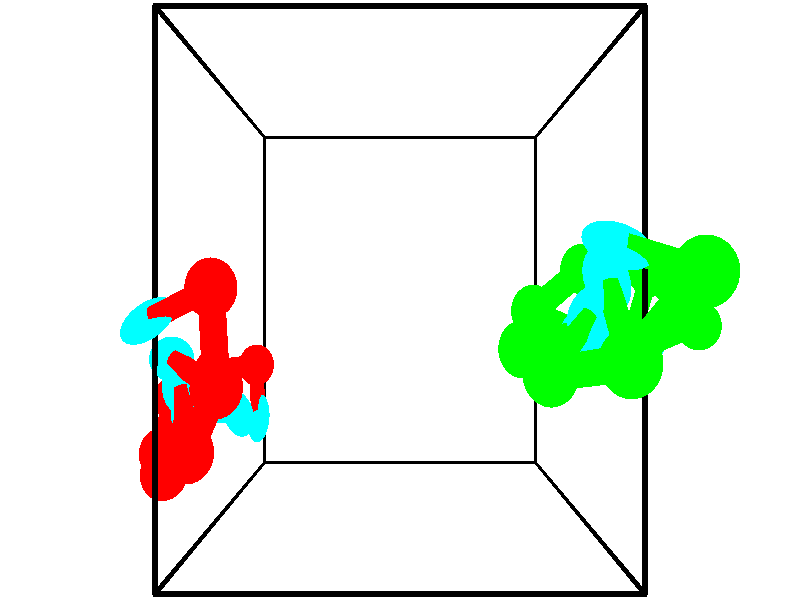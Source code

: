 // switches for output
#declare DRAW_BASES = 1; // possible values are 0, 1; only relevant for DNA ribbons
#declare DRAW_BASES_TYPE = 3; // possible values are 1, 2, 3; only relevant for DNA ribbons
#declare DRAW_FOG = 0; // set to 1 to enable fog

#include "colors.inc"

#include "transforms.inc"
background { rgb <1, 1, 1>}

#default {
   normal{
       ripples 0.25
       frequency 0.20
       turbulence 0.2
       lambda 5
   }
	finish {
		phong 0.1
		phong_size 40.
	}
}

// original window dimensions: 1024x640


// camera settings

camera {
	sky <-0, 1, 0>
	up <-0, 1, 0>
	right 1.6 * <1, 0, 0>
	location <2.5, 2.5, 11.1562>
	look_at <2.5, 2.5, 2.5>
	direction <0, 0, -8.6562>
	angle 67.0682
}


# declare cpy_camera_pos = <2.5, 2.5, 11.1562>;
# if (DRAW_FOG = 1)
fog {
	fog_type 2
	up vnormalize(cpy_camera_pos)
	color rgbt<1,1,1,0.3>
	distance 1e-5
	fog_alt 3e-3
	fog_offset 4
}
# end


// LIGHTS

# declare lum = 6;
global_settings {
	ambient_light rgb lum * <0.05, 0.05, 0.05>
	max_trace_level 15
}# declare cpy_direct_light_amount = 0.25;
light_source
{	1000 * <-1, -1, 1>,
	rgb lum * cpy_direct_light_amount
	parallel
}

light_source
{	1000 * <1, 1, -1>,
	rgb lum * cpy_direct_light_amount
	parallel
}

// strand 0

// nucleotide -1

// particle -1
sphere {
	<0.395334, 1.704310, 2.302613> 0.250000
	pigment { color rgbt <1,0,0,0> }
	no_shadow
}
cylinder {
	<0.460075, 1.371006, 2.514076>,  <0.498920, 1.171023, 2.640954>, 0.100000
	pigment { color rgbt <1,0,0,0> }
	no_shadow
}
cylinder {
	<0.460075, 1.371006, 2.514076>,  <0.395334, 1.704310, 2.302613>, 0.100000
	pigment { color rgbt <1,0,0,0> }
	no_shadow
}

// particle -1
sphere {
	<0.460075, 1.371006, 2.514076> 0.100000
	pigment { color rgbt <1,0,0,0> }
	no_shadow
}
sphere {
	0, 1
	scale<0.080000,0.200000,0.300000>
	matrix <-0.553015, 0.367107, 0.747935,
		-0.817299, -0.413412, -0.401388,
		0.161853, -0.833261, 0.528659,
		0.508631, 1.121028, 2.672674>
	pigment { color rgbt <0,1,1,0> }
	no_shadow
}
cylinder {
	<-0.088061, 1.680195, 2.793611>,  <0.395334, 1.704310, 2.302613>, 0.130000
	pigment { color rgbt <1,0,0,0> }
	no_shadow
}

// nucleotide -1

// particle -1
sphere {
	<-0.088061, 1.680195, 2.793611> 0.250000
	pigment { color rgbt <1,0,0,0> }
	no_shadow
}
cylinder {
	<0.160641, 1.429813, 2.981911>,  <0.309862, 1.279585, 3.094890>, 0.100000
	pigment { color rgbt <1,0,0,0> }
	no_shadow
}
cylinder {
	<0.160641, 1.429813, 2.981911>,  <-0.088061, 1.680195, 2.793611>, 0.100000
	pigment { color rgbt <1,0,0,0> }
	no_shadow
}

// particle -1
sphere {
	<0.160641, 1.429813, 2.981911> 0.100000
	pigment { color rgbt <1,0,0,0> }
	no_shadow
}
sphere {
	0, 1
	scale<0.080000,0.200000,0.300000>
	matrix <-0.375353, 0.289384, 0.880549,
		-0.687410, -0.724182, -0.055028,
		0.621753, -0.625954, 0.470749,
		0.347167, 1.242027, 3.123135>
	pigment { color rgbt <0,1,1,0> }
	no_shadow
}
cylinder {
	<-0.449364, 1.427611, 3.267546>,  <-0.088061, 1.680195, 2.793611>, 0.130000
	pigment { color rgbt <1,0,0,0> }
	no_shadow
}

// nucleotide -1

// particle -1
sphere {
	<-0.449364, 1.427611, 3.267546> 0.250000
	pigment { color rgbt <1,0,0,0> }
	no_shadow
}
cylinder {
	<-0.064911, 1.409698, 3.376518>,  <0.165761, 1.398951, 3.441902>, 0.100000
	pigment { color rgbt <1,0,0,0> }
	no_shadow
}
cylinder {
	<-0.064911, 1.409698, 3.376518>,  <-0.449364, 1.427611, 3.267546>, 0.100000
	pigment { color rgbt <1,0,0,0> }
	no_shadow
}

// particle -1
sphere {
	<-0.064911, 1.409698, 3.376518> 0.100000
	pigment { color rgbt <1,0,0,0> }
	no_shadow
}
sphere {
	0, 1
	scale<0.080000,0.200000,0.300000>
	matrix <-0.261434, 0.169572, 0.950209,
		-0.088750, -0.984500, 0.151273,
		0.961132, -0.044783, 0.272431,
		0.223429, 1.396264, 3.458248>
	pigment { color rgbt <0,1,1,0> }
	no_shadow
}
cylinder {
	<-0.406792, 0.955285, 3.810310>,  <-0.449364, 1.427611, 3.267546>, 0.130000
	pigment { color rgbt <1,0,0,0> }
	no_shadow
}

// nucleotide -1

// particle -1
sphere {
	<-0.406792, 0.955285, 3.810310> 0.250000
	pigment { color rgbt <1,0,0,0> }
	no_shadow
}
cylinder {
	<-0.113140, 1.226860, 3.814224>,  <0.063051, 1.389805, 3.816573>, 0.100000
	pigment { color rgbt <1,0,0,0> }
	no_shadow
}
cylinder {
	<-0.113140, 1.226860, 3.814224>,  <-0.406792, 0.955285, 3.810310>, 0.100000
	pigment { color rgbt <1,0,0,0> }
	no_shadow
}

// particle -1
sphere {
	<-0.113140, 1.226860, 3.814224> 0.100000
	pigment { color rgbt <1,0,0,0> }
	no_shadow
}
sphere {
	0, 1
	scale<0.080000,0.200000,0.300000>
	matrix <-0.175524, 0.175831, 0.968646,
		0.655930, -0.712830, 0.248252,
		0.734130, 0.678939, 0.009786,
		0.107099, 1.430542, 3.817160>
	pigment { color rgbt <0,1,1,0> }
	no_shadow
}
cylinder {
	<-0.105400, 0.905106, 4.478766>,  <-0.406792, 0.955285, 3.810310>, 0.130000
	pigment { color rgbt <1,0,0,0> }
	no_shadow
}

// nucleotide -1

// particle -1
sphere {
	<-0.105400, 0.905106, 4.478766> 0.250000
	pigment { color rgbt <1,0,0,0> }
	no_shadow
}
cylinder {
	<0.002048, 1.258339, 4.324879>,  <0.066517, 1.470279, 4.232546>, 0.100000
	pigment { color rgbt <1,0,0,0> }
	no_shadow
}
cylinder {
	<0.002048, 1.258339, 4.324879>,  <-0.105400, 0.905106, 4.478766>, 0.100000
	pigment { color rgbt <1,0,0,0> }
	no_shadow
}

// particle -1
sphere {
	<0.002048, 1.258339, 4.324879> 0.100000
	pigment { color rgbt <1,0,0,0> }
	no_shadow
}
sphere {
	0, 1
	scale<0.080000,0.200000,0.300000>
	matrix <-0.034893, 0.408057, 0.912289,
		0.962614, -0.231636, 0.140426,
		0.268621, 0.883082, -0.384719,
		0.082635, 1.523264, 4.209463>
	pigment { color rgbt <0,1,1,0> }
	no_shadow
}
cylinder {
	<0.336731, 1.186185, 4.980407>,  <-0.105400, 0.905106, 4.478766>, 0.130000
	pigment { color rgbt <1,0,0,0> }
	no_shadow
}

// nucleotide -1

// particle -1
sphere {
	<0.336731, 1.186185, 4.980407> 0.250000
	pigment { color rgbt <1,0,0,0> }
	no_shadow
}
cylinder {
	<0.214981, 1.499458, 4.763527>,  <0.141931, 1.687422, 4.633399>, 0.100000
	pigment { color rgbt <1,0,0,0> }
	no_shadow
}
cylinder {
	<0.214981, 1.499458, 4.763527>,  <0.336731, 1.186185, 4.980407>, 0.100000
	pigment { color rgbt <1,0,0,0> }
	no_shadow
}

// particle -1
sphere {
	<0.214981, 1.499458, 4.763527> 0.100000
	pigment { color rgbt <1,0,0,0> }
	no_shadow
}
sphere {
	0, 1
	scale<0.080000,0.200000,0.300000>
	matrix <0.058068, 0.583405, 0.810103,
		0.950781, 0.215090, -0.223052,
		-0.304375, 0.783182, -0.542201,
		0.123669, 1.734413, 4.600867>
	pigment { color rgbt <0,1,1,0> }
	no_shadow
}
cylinder {
	<0.708376, 1.781850, 5.261689>,  <0.336731, 1.186185, 4.980407>, 0.130000
	pigment { color rgbt <1,0,0,0> }
	no_shadow
}

// nucleotide -1

// particle -1
sphere {
	<0.708376, 1.781850, 5.261689> 0.250000
	pigment { color rgbt <1,0,0,0> }
	no_shadow
}
cylinder {
	<0.382198, 1.903069, 5.064423>,  <0.186491, 1.975800, 4.946063>, 0.100000
	pigment { color rgbt <1,0,0,0> }
	no_shadow
}
cylinder {
	<0.382198, 1.903069, 5.064423>,  <0.708376, 1.781850, 5.261689>, 0.100000
	pigment { color rgbt <1,0,0,0> }
	no_shadow
}

// particle -1
sphere {
	<0.382198, 1.903069, 5.064423> 0.100000
	pigment { color rgbt <1,0,0,0> }
	no_shadow
}
sphere {
	0, 1
	scale<0.080000,0.200000,0.300000>
	matrix <-0.262946, 0.565078, 0.782015,
		0.515663, 0.767366, -0.381105,
		-0.815445, 0.303046, -0.493165,
		0.137565, 1.993982, 4.916473>
	pigment { color rgbt <0,1,1,0> }
	no_shadow
}
cylinder {
	<0.633688, 2.599630, 5.192373>,  <0.708376, 1.781850, 5.261689>, 0.130000
	pigment { color rgbt <1,0,0,0> }
	no_shadow
}

// nucleotide -1

// particle -1
sphere {
	<0.633688, 2.599630, 5.192373> 0.250000
	pigment { color rgbt <1,0,0,0> }
	no_shadow
}
cylinder {
	<0.265408, 2.444912, 5.171597>,  <0.044439, 2.352081, 5.159131>, 0.100000
	pigment { color rgbt <1,0,0,0> }
	no_shadow
}
cylinder {
	<0.265408, 2.444912, 5.171597>,  <0.633688, 2.599630, 5.192373>, 0.100000
	pigment { color rgbt <1,0,0,0> }
	no_shadow
}

// particle -1
sphere {
	<0.265408, 2.444912, 5.171597> 0.100000
	pigment { color rgbt <1,0,0,0> }
	no_shadow
}
sphere {
	0, 1
	scale<0.080000,0.200000,0.300000>
	matrix <-0.265679, 0.523712, 0.809407,
		-0.285872, 0.759023, -0.584946,
		-0.920702, -0.386795, -0.051942,
		-0.010803, 2.328873, 5.156014>
	pigment { color rgbt <0,1,1,0> }
	no_shadow
}
// strand 1

// nucleotide -1

// particle -1
sphere {
	<4.972983, 2.691471, 6.259997> 0.250000
	pigment { color rgbt <0,1,0,0> }
	no_shadow
}
cylinder {
	<4.594109, 2.799980, 6.191589>,  <4.366784, 2.865086, 6.150545>, 0.100000
	pigment { color rgbt <0,1,0,0> }
	no_shadow
}
cylinder {
	<4.594109, 2.799980, 6.191589>,  <4.972983, 2.691471, 6.259997>, 0.100000
	pigment { color rgbt <0,1,0,0> }
	no_shadow
}

// particle -1
sphere {
	<4.594109, 2.799980, 6.191589> 0.100000
	pigment { color rgbt <0,1,0,0> }
	no_shadow
}
sphere {
	0, 1
	scale<0.080000,0.200000,0.300000>
	matrix <-0.021018, -0.584668, -0.811000,
		-0.319992, -0.764574, 0.559492,
		-0.947187, 0.271273, -0.171019,
		4.309952, 2.881362, 6.140284>
	pigment { color rgbt <0,1,1,0> }
	no_shadow
}
cylinder {
	<4.401581, 2.069391, 6.173286>,  <4.972983, 2.691471, 6.259997>, 0.130000
	pigment { color rgbt <0,1,0,0> }
	no_shadow
}

// nucleotide -1

// particle -1
sphere {
	<4.401581, 2.069391, 6.173286> 0.250000
	pigment { color rgbt <0,1,0,0> }
	no_shadow
}
cylinder {
	<4.362322, 2.405647, 5.960236>,  <4.338766, 2.607401, 5.832406>, 0.100000
	pigment { color rgbt <0,1,0,0> }
	no_shadow
}
cylinder {
	<4.362322, 2.405647, 5.960236>,  <4.401581, 2.069391, 6.173286>, 0.100000
	pigment { color rgbt <0,1,0,0> }
	no_shadow
}

// particle -1
sphere {
	<4.362322, 2.405647, 5.960236> 0.100000
	pigment { color rgbt <0,1,0,0> }
	no_shadow
}
sphere {
	0, 1
	scale<0.080000,0.200000,0.300000>
	matrix <0.085010, -0.526171, -0.846119,
		-0.991534, -0.128324, -0.019820,
		-0.098149, 0.840640, -0.532626,
		4.332877, 2.657840, 5.800448>
	pigment { color rgbt <0,1,1,0> }
	no_shadow
}
cylinder {
	<3.859608, 1.942804, 5.700982>,  <4.401581, 2.069391, 6.173286>, 0.130000
	pigment { color rgbt <0,1,0,0> }
	no_shadow
}

// nucleotide -1

// particle -1
sphere {
	<3.859608, 1.942804, 5.700982> 0.250000
	pigment { color rgbt <0,1,0,0> }
	no_shadow
}
cylinder {
	<4.122362, 2.206238, 5.554138>,  <4.280015, 2.364298, 5.466032>, 0.100000
	pigment { color rgbt <0,1,0,0> }
	no_shadow
}
cylinder {
	<4.122362, 2.206238, 5.554138>,  <3.859608, 1.942804, 5.700982>, 0.100000
	pigment { color rgbt <0,1,0,0> }
	no_shadow
}

// particle -1
sphere {
	<4.122362, 2.206238, 5.554138> 0.100000
	pigment { color rgbt <0,1,0,0> }
	no_shadow
}
sphere {
	0, 1
	scale<0.080000,0.200000,0.300000>
	matrix <0.065125, -0.534625, -0.842576,
		-0.751174, 0.529567, -0.394077,
		0.656884, 0.658585, -0.367108,
		4.319427, 2.403813, 5.444006>
	pigment { color rgbt <0,1,1,0> }
	no_shadow
}
cylinder {
	<3.762730, 2.079159, 4.954208>,  <3.859608, 1.942804, 5.700982>, 0.130000
	pigment { color rgbt <0,1,0,0> }
	no_shadow
}

// nucleotide -1

// particle -1
sphere {
	<3.762730, 2.079159, 4.954208> 0.250000
	pigment { color rgbt <0,1,0,0> }
	no_shadow
}
cylinder {
	<4.143875, 2.190735, 5.001953>,  <4.372562, 2.257680, 5.030600>, 0.100000
	pigment { color rgbt <0,1,0,0> }
	no_shadow
}
cylinder {
	<4.143875, 2.190735, 5.001953>,  <3.762730, 2.079159, 4.954208>, 0.100000
	pigment { color rgbt <0,1,0,0> }
	no_shadow
}

// particle -1
sphere {
	<4.143875, 2.190735, 5.001953> 0.100000
	pigment { color rgbt <0,1,0,0> }
	no_shadow
}
sphere {
	0, 1
	scale<0.080000,0.200000,0.300000>
	matrix <0.207507, -0.312131, -0.927100,
		-0.221349, 0.908167, -0.355300,
		0.952862, 0.278940, 0.119362,
		4.429734, 2.274417, 5.037762>
	pigment { color rgbt <0,1,1,0> }
	no_shadow
}
cylinder {
	<4.023371, 2.395226, 4.257318>,  <3.762730, 2.079159, 4.954208>, 0.130000
	pigment { color rgbt <0,1,0,0> }
	no_shadow
}

// nucleotide -1

// particle -1
sphere {
	<4.023371, 2.395226, 4.257318> 0.250000
	pigment { color rgbt <0,1,0,0> }
	no_shadow
}
cylinder {
	<4.341949, 2.265549, 4.461502>,  <4.533097, 2.187742, 4.584013>, 0.100000
	pigment { color rgbt <0,1,0,0> }
	no_shadow
}
cylinder {
	<4.341949, 2.265549, 4.461502>,  <4.023371, 2.395226, 4.257318>, 0.100000
	pigment { color rgbt <0,1,0,0> }
	no_shadow
}

// particle -1
sphere {
	<4.341949, 2.265549, 4.461502> 0.100000
	pigment { color rgbt <0,1,0,0> }
	no_shadow
}
sphere {
	0, 1
	scale<0.080000,0.200000,0.300000>
	matrix <0.442482, -0.262927, -0.857368,
		0.412168, 0.908718, -0.065957,
		0.796447, -0.324194, 0.510461,
		4.580884, 2.168290, 4.614640>
	pigment { color rgbt <0,1,1,0> }
	no_shadow
}
cylinder {
	<4.646608, 2.804041, 4.041690>,  <4.023371, 2.395226, 4.257318>, 0.130000
	pigment { color rgbt <0,1,0,0> }
	no_shadow
}

// nucleotide -1

// particle -1
sphere {
	<4.646608, 2.804041, 4.041690> 0.250000
	pigment { color rgbt <0,1,0,0> }
	no_shadow
}
cylinder {
	<4.787737, 2.467300, 4.205055>,  <4.872414, 2.265256, 4.303074>, 0.100000
	pigment { color rgbt <0,1,0,0> }
	no_shadow
}
cylinder {
	<4.787737, 2.467300, 4.205055>,  <4.646608, 2.804041, 4.041690>, 0.100000
	pigment { color rgbt <0,1,0,0> }
	no_shadow
}

// particle -1
sphere {
	<4.787737, 2.467300, 4.205055> 0.100000
	pigment { color rgbt <0,1,0,0> }
	no_shadow
}
sphere {
	0, 1
	scale<0.080000,0.200000,0.300000>
	matrix <0.469787, -0.218104, -0.855412,
		0.809208, 0.493675, 0.318540,
		0.352821, -0.841853, 0.408414,
		4.893583, 2.214745, 4.327579>
	pigment { color rgbt <0,1,1,0> }
	no_shadow
}
cylinder {
	<5.501818, 2.781199, 3.917485>,  <4.646608, 2.804041, 4.041690>, 0.130000
	pigment { color rgbt <0,1,0,0> }
	no_shadow
}

// nucleotide -1

// particle -1
sphere {
	<5.501818, 2.781199, 3.917485> 0.250000
	pigment { color rgbt <0,1,0,0> }
	no_shadow
}
cylinder {
	<5.350906, 2.414276, 3.968407>,  <5.260360, 2.194122, 3.998960>, 0.100000
	pigment { color rgbt <0,1,0,0> }
	no_shadow
}
cylinder {
	<5.350906, 2.414276, 3.968407>,  <5.501818, 2.781199, 3.917485>, 0.100000
	pigment { color rgbt <0,1,0,0> }
	no_shadow
}

// particle -1
sphere {
	<5.350906, 2.414276, 3.968407> 0.100000
	pigment { color rgbt <0,1,0,0> }
	no_shadow
}
sphere {
	0, 1
	scale<0.080000,0.200000,0.300000>
	matrix <0.516237, -0.322436, -0.793431,
		0.768869, -0.233624, 0.595197,
		-0.377278, -0.917308, 0.127306,
		5.237723, 2.139084, 4.006598>
	pigment { color rgbt <0,1,1,0> }
	no_shadow
}
cylinder {
	<6.104523, 2.244116, 3.864595>,  <5.501818, 2.781199, 3.917485>, 0.130000
	pigment { color rgbt <0,1,0,0> }
	no_shadow
}

// nucleotide -1

// particle -1
sphere {
	<6.104523, 2.244116, 3.864595> 0.250000
	pigment { color rgbt <0,1,0,0> }
	no_shadow
}
cylinder {
	<5.749741, 2.098259, 3.751213>,  <5.536871, 2.010745, 3.683184>, 0.100000
	pigment { color rgbt <0,1,0,0> }
	no_shadow
}
cylinder {
	<5.749741, 2.098259, 3.751213>,  <6.104523, 2.244116, 3.864595>, 0.100000
	pigment { color rgbt <0,1,0,0> }
	no_shadow
}

// particle -1
sphere {
	<5.749741, 2.098259, 3.751213> 0.100000
	pigment { color rgbt <0,1,0,0> }
	no_shadow
}
sphere {
	0, 1
	scale<0.080000,0.200000,0.300000>
	matrix <0.433673, -0.446434, -0.782703,
		0.158863, -0.817150, 0.554102,
		-0.886956, -0.364642, -0.283454,
		5.483654, 1.988867, 3.666177>
	pigment { color rgbt <0,1,1,0> }
	no_shadow
}
// box output
cylinder {
	<0.000000, 0.000000, 0.000000>,  <5.000000, 0.000000, 0.000000>, 0.025000
	pigment { color rgbt <0,0,0,0> }
	no_shadow
}
cylinder {
	<0.000000, 0.000000, 0.000000>,  <0.000000, 5.000000, 0.000000>, 0.025000
	pigment { color rgbt <0,0,0,0> }
	no_shadow
}
cylinder {
	<0.000000, 0.000000, 0.000000>,  <0.000000, 0.000000, 5.000000>, 0.025000
	pigment { color rgbt <0,0,0,0> }
	no_shadow
}
cylinder {
	<5.000000, 5.000000, 5.000000>,  <0.000000, 5.000000, 5.000000>, 0.025000
	pigment { color rgbt <0,0,0,0> }
	no_shadow
}
cylinder {
	<5.000000, 5.000000, 5.000000>,  <5.000000, 0.000000, 5.000000>, 0.025000
	pigment { color rgbt <0,0,0,0> }
	no_shadow
}
cylinder {
	<5.000000, 5.000000, 5.000000>,  <5.000000, 5.000000, 0.000000>, 0.025000
	pigment { color rgbt <0,0,0,0> }
	no_shadow
}
cylinder {
	<0.000000, 0.000000, 5.000000>,  <0.000000, 5.000000, 5.000000>, 0.025000
	pigment { color rgbt <0,0,0,0> }
	no_shadow
}
cylinder {
	<0.000000, 0.000000, 5.000000>,  <5.000000, 0.000000, 5.000000>, 0.025000
	pigment { color rgbt <0,0,0,0> }
	no_shadow
}
cylinder {
	<5.000000, 5.000000, 0.000000>,  <0.000000, 5.000000, 0.000000>, 0.025000
	pigment { color rgbt <0,0,0,0> }
	no_shadow
}
cylinder {
	<5.000000, 5.000000, 0.000000>,  <5.000000, 0.000000, 0.000000>, 0.025000
	pigment { color rgbt <0,0,0,0> }
	no_shadow
}
cylinder {
	<5.000000, 0.000000, 5.000000>,  <5.000000, 0.000000, 0.000000>, 0.025000
	pigment { color rgbt <0,0,0,0> }
	no_shadow
}
cylinder {
	<0.000000, 5.000000, 0.000000>,  <0.000000, 5.000000, 5.000000>, 0.025000
	pigment { color rgbt <0,0,0,0> }
	no_shadow
}
// end of box output
